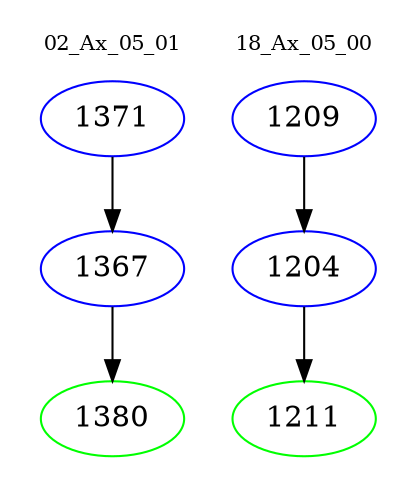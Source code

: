 digraph{
subgraph cluster_0 {
color = white
label = "02_Ax_05_01";
fontsize=10;
T0_1371 [label="1371", color="blue"]
T0_1371 -> T0_1367 [color="black"]
T0_1367 [label="1367", color="blue"]
T0_1367 -> T0_1380 [color="black"]
T0_1380 [label="1380", color="green"]
}
subgraph cluster_1 {
color = white
label = "18_Ax_05_00";
fontsize=10;
T1_1209 [label="1209", color="blue"]
T1_1209 -> T1_1204 [color="black"]
T1_1204 [label="1204", color="blue"]
T1_1204 -> T1_1211 [color="black"]
T1_1211 [label="1211", color="green"]
}
}
